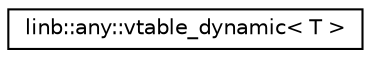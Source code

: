 digraph "Graphical Class Hierarchy"
{
 // LATEX_PDF_SIZE
  edge [fontname="Helvetica",fontsize="10",labelfontname="Helvetica",labelfontsize="10"];
  node [fontname="Helvetica",fontsize="10",shape=record];
  rankdir="LR";
  Node0 [label="linb::any::vtable_dynamic\< T \>",height=0.2,width=0.4,color="black", fillcolor="white", style="filled",URL="$structlinb_1_1any_1_1vtable__dynamic.html",tooltip="VTable for dynamically allocated storage."];
}
